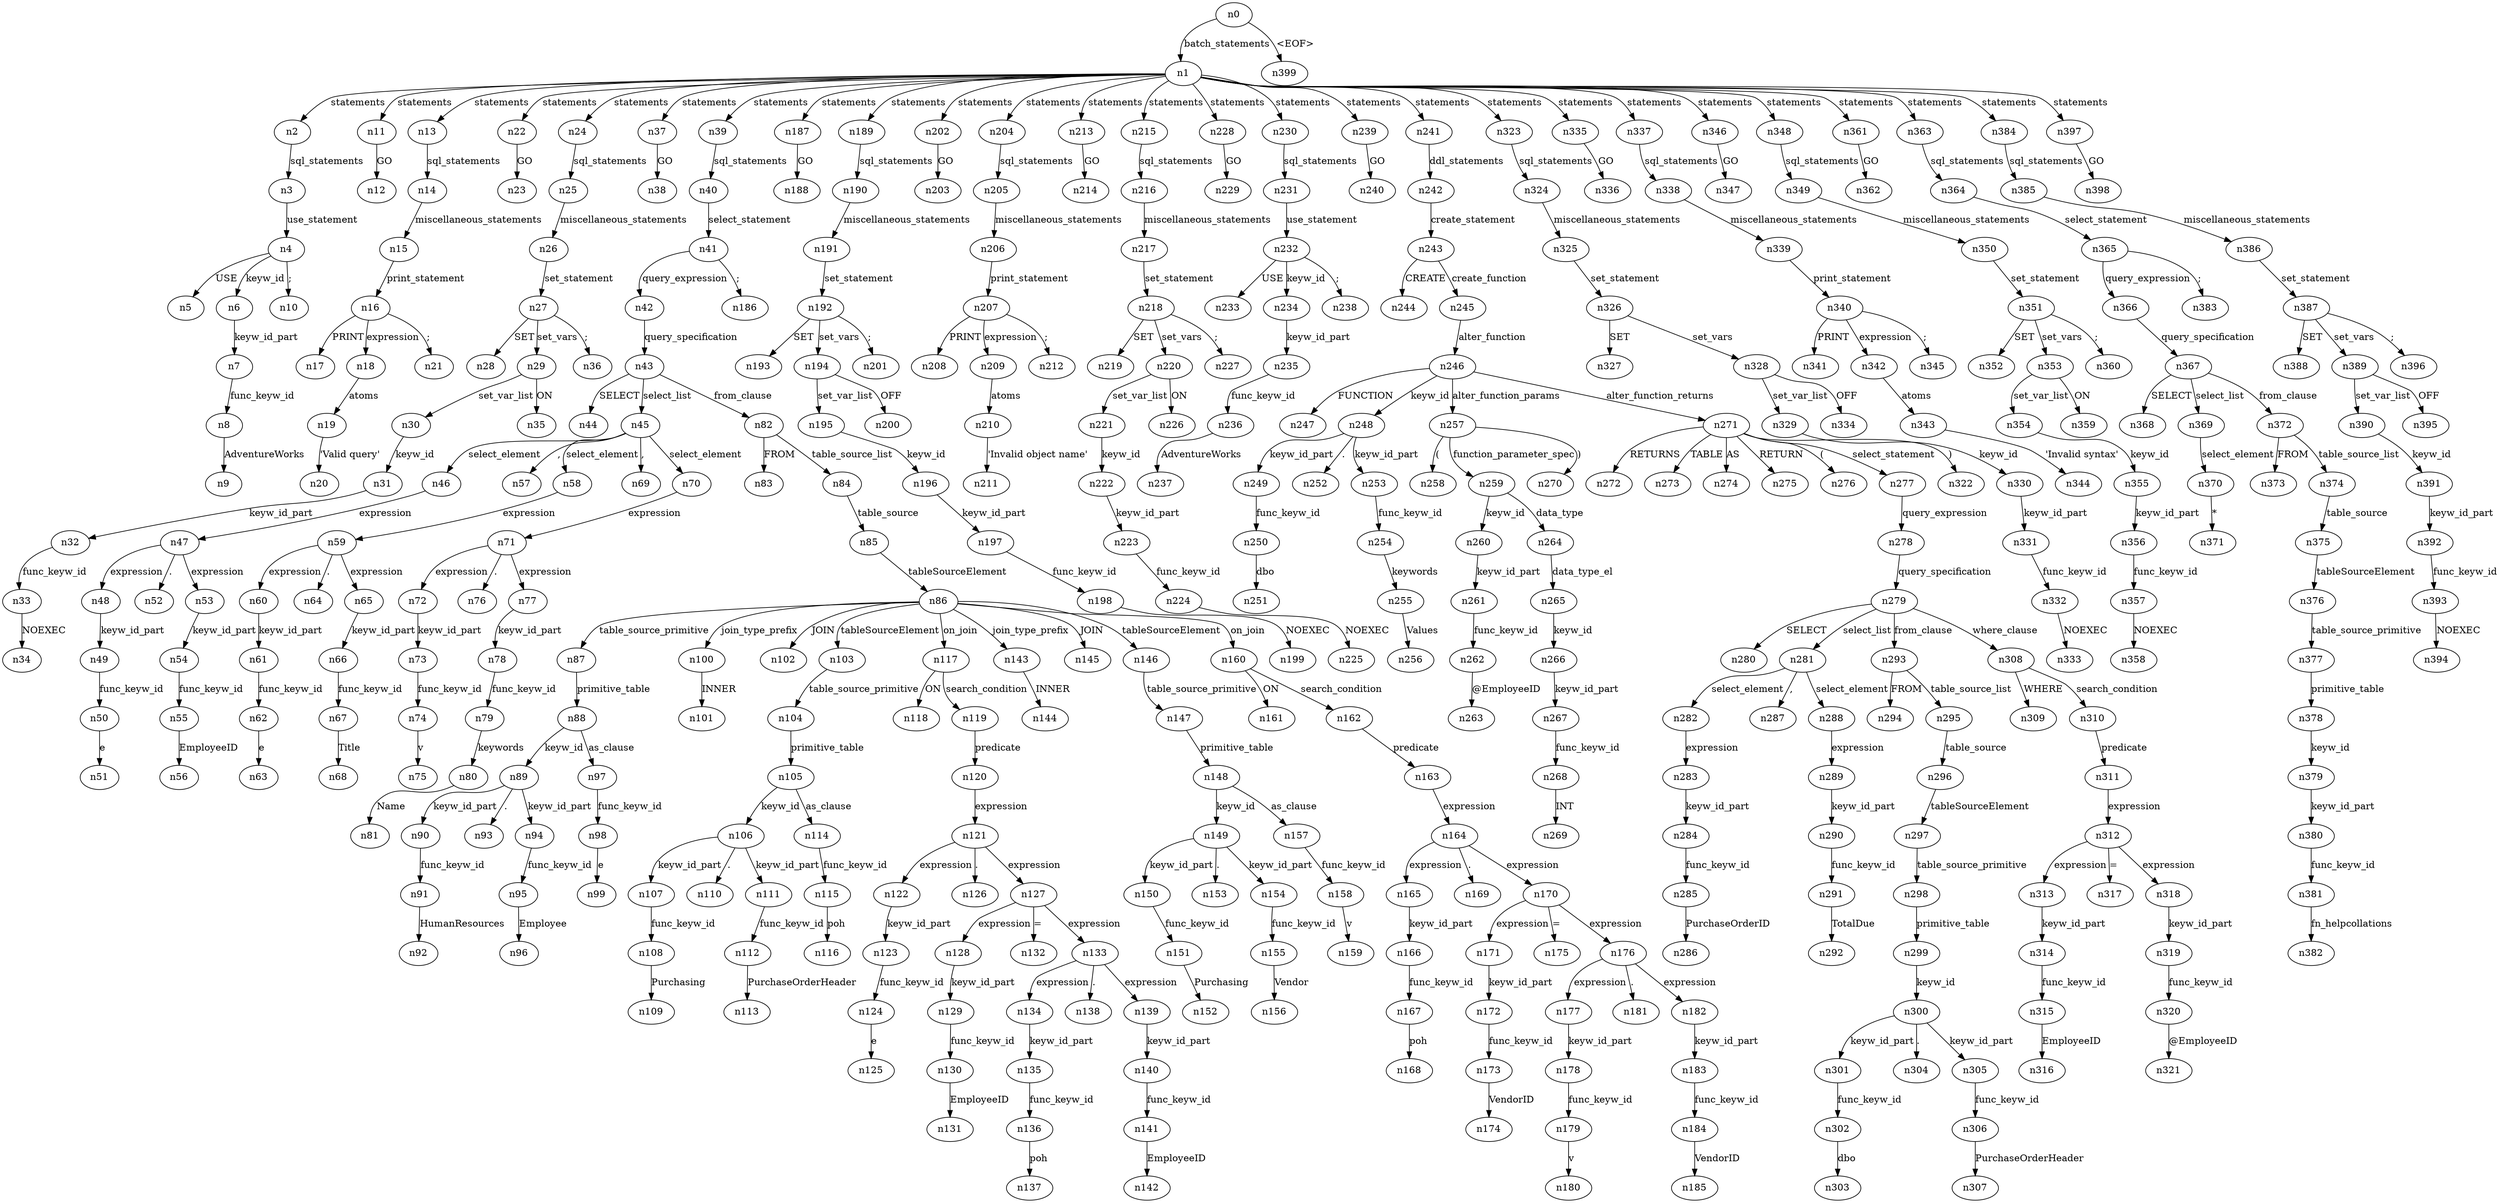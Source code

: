 digraph ParseTree {
  n0 -> n1 [label="batch_statements"];
  n1 -> n2 [label="statements"];
  n2 -> n3 [label="sql_statements"];
  n3 -> n4 [label="use_statement"];
  n4 -> n5 [label="USE"];
  n4 -> n6 [label="keyw_id"];
  n6 -> n7 [label="keyw_id_part"];
  n7 -> n8 [label="func_keyw_id"];
  n8 -> n9 [label="AdventureWorks"];
  n4 -> n10 [label=";"];
  n1 -> n11 [label="statements"];
  n11 -> n12 [label="GO"];
  n1 -> n13 [label="statements"];
  n13 -> n14 [label="sql_statements"];
  n14 -> n15 [label="miscellaneous_statements"];
  n15 -> n16 [label="print_statement"];
  n16 -> n17 [label="PRINT"];
  n16 -> n18 [label="expression"];
  n18 -> n19 [label="atoms"];
  n19 -> n20 [label="'Valid query'"];
  n16 -> n21 [label=";"];
  n1 -> n22 [label="statements"];
  n22 -> n23 [label="GO"];
  n1 -> n24 [label="statements"];
  n24 -> n25 [label="sql_statements"];
  n25 -> n26 [label="miscellaneous_statements"];
  n26 -> n27 [label="set_statement"];
  n27 -> n28 [label="SET"];
  n27 -> n29 [label="set_vars"];
  n29 -> n30 [label="set_var_list"];
  n30 -> n31 [label="keyw_id"];
  n31 -> n32 [label="keyw_id_part"];
  n32 -> n33 [label="func_keyw_id"];
  n33 -> n34 [label="NOEXEC"];
  n29 -> n35 [label="ON"];
  n27 -> n36 [label=";"];
  n1 -> n37 [label="statements"];
  n37 -> n38 [label="GO"];
  n1 -> n39 [label="statements"];
  n39 -> n40 [label="sql_statements"];
  n40 -> n41 [label="select_statement"];
  n41 -> n42 [label="query_expression"];
  n42 -> n43 [label="query_specification"];
  n43 -> n44 [label="SELECT"];
  n43 -> n45 [label="select_list"];
  n45 -> n46 [label="select_element"];
  n46 -> n47 [label="expression"];
  n47 -> n48 [label="expression"];
  n48 -> n49 [label="keyw_id_part"];
  n49 -> n50 [label="func_keyw_id"];
  n50 -> n51 [label="e"];
  n47 -> n52 [label="."];
  n47 -> n53 [label="expression"];
  n53 -> n54 [label="keyw_id_part"];
  n54 -> n55 [label="func_keyw_id"];
  n55 -> n56 [label="EmployeeID"];
  n45 -> n57 [label=","];
  n45 -> n58 [label="select_element"];
  n58 -> n59 [label="expression"];
  n59 -> n60 [label="expression"];
  n60 -> n61 [label="keyw_id_part"];
  n61 -> n62 [label="func_keyw_id"];
  n62 -> n63 [label="e"];
  n59 -> n64 [label="."];
  n59 -> n65 [label="expression"];
  n65 -> n66 [label="keyw_id_part"];
  n66 -> n67 [label="func_keyw_id"];
  n67 -> n68 [label="Title"];
  n45 -> n69 [label=","];
  n45 -> n70 [label="select_element"];
  n70 -> n71 [label="expression"];
  n71 -> n72 [label="expression"];
  n72 -> n73 [label="keyw_id_part"];
  n73 -> n74 [label="func_keyw_id"];
  n74 -> n75 [label="v"];
  n71 -> n76 [label="."];
  n71 -> n77 [label="expression"];
  n77 -> n78 [label="keyw_id_part"];
  n78 -> n79 [label="func_keyw_id"];
  n79 -> n80 [label="keywords"];
  n80 -> n81 [label="Name"];
  n43 -> n82 [label="from_clause"];
  n82 -> n83 [label="FROM"];
  n82 -> n84 [label="table_source_list"];
  n84 -> n85 [label="table_source"];
  n85 -> n86 [label="tableSourceElement"];
  n86 -> n87 [label="table_source_primitive"];
  n87 -> n88 [label="primitive_table"];
  n88 -> n89 [label="keyw_id"];
  n89 -> n90 [label="keyw_id_part"];
  n90 -> n91 [label="func_keyw_id"];
  n91 -> n92 [label="HumanResources"];
  n89 -> n93 [label="."];
  n89 -> n94 [label="keyw_id_part"];
  n94 -> n95 [label="func_keyw_id"];
  n95 -> n96 [label="Employee"];
  n88 -> n97 [label="as_clause"];
  n97 -> n98 [label="func_keyw_id"];
  n98 -> n99 [label="e"];
  n86 -> n100 [label="join_type_prefix"];
  n100 -> n101 [label="INNER"];
  n86 -> n102 [label="JOIN"];
  n86 -> n103 [label="tableSourceElement"];
  n103 -> n104 [label="table_source_primitive"];
  n104 -> n105 [label="primitive_table"];
  n105 -> n106 [label="keyw_id"];
  n106 -> n107 [label="keyw_id_part"];
  n107 -> n108 [label="func_keyw_id"];
  n108 -> n109 [label="Purchasing"];
  n106 -> n110 [label="."];
  n106 -> n111 [label="keyw_id_part"];
  n111 -> n112 [label="func_keyw_id"];
  n112 -> n113 [label="PurchaseOrderHeader"];
  n105 -> n114 [label="as_clause"];
  n114 -> n115 [label="func_keyw_id"];
  n115 -> n116 [label="poh"];
  n86 -> n117 [label="on_join"];
  n117 -> n118 [label="ON"];
  n117 -> n119 [label="search_condition"];
  n119 -> n120 [label="predicate"];
  n120 -> n121 [label="expression"];
  n121 -> n122 [label="expression"];
  n122 -> n123 [label="keyw_id_part"];
  n123 -> n124 [label="func_keyw_id"];
  n124 -> n125 [label="e"];
  n121 -> n126 [label="."];
  n121 -> n127 [label="expression"];
  n127 -> n128 [label="expression"];
  n128 -> n129 [label="keyw_id_part"];
  n129 -> n130 [label="func_keyw_id"];
  n130 -> n131 [label="EmployeeID"];
  n127 -> n132 [label="="];
  n127 -> n133 [label="expression"];
  n133 -> n134 [label="expression"];
  n134 -> n135 [label="keyw_id_part"];
  n135 -> n136 [label="func_keyw_id"];
  n136 -> n137 [label="poh"];
  n133 -> n138 [label="."];
  n133 -> n139 [label="expression"];
  n139 -> n140 [label="keyw_id_part"];
  n140 -> n141 [label="func_keyw_id"];
  n141 -> n142 [label="EmployeeID"];
  n86 -> n143 [label="join_type_prefix"];
  n143 -> n144 [label="INNER"];
  n86 -> n145 [label="JOIN"];
  n86 -> n146 [label="tableSourceElement"];
  n146 -> n147 [label="table_source_primitive"];
  n147 -> n148 [label="primitive_table"];
  n148 -> n149 [label="keyw_id"];
  n149 -> n150 [label="keyw_id_part"];
  n150 -> n151 [label="func_keyw_id"];
  n151 -> n152 [label="Purchasing"];
  n149 -> n153 [label="."];
  n149 -> n154 [label="keyw_id_part"];
  n154 -> n155 [label="func_keyw_id"];
  n155 -> n156 [label="Vendor"];
  n148 -> n157 [label="as_clause"];
  n157 -> n158 [label="func_keyw_id"];
  n158 -> n159 [label="v"];
  n86 -> n160 [label="on_join"];
  n160 -> n161 [label="ON"];
  n160 -> n162 [label="search_condition"];
  n162 -> n163 [label="predicate"];
  n163 -> n164 [label="expression"];
  n164 -> n165 [label="expression"];
  n165 -> n166 [label="keyw_id_part"];
  n166 -> n167 [label="func_keyw_id"];
  n167 -> n168 [label="poh"];
  n164 -> n169 [label="."];
  n164 -> n170 [label="expression"];
  n170 -> n171 [label="expression"];
  n171 -> n172 [label="keyw_id_part"];
  n172 -> n173 [label="func_keyw_id"];
  n173 -> n174 [label="VendorID"];
  n170 -> n175 [label="="];
  n170 -> n176 [label="expression"];
  n176 -> n177 [label="expression"];
  n177 -> n178 [label="keyw_id_part"];
  n178 -> n179 [label="func_keyw_id"];
  n179 -> n180 [label="v"];
  n176 -> n181 [label="."];
  n176 -> n182 [label="expression"];
  n182 -> n183 [label="keyw_id_part"];
  n183 -> n184 [label="func_keyw_id"];
  n184 -> n185 [label="VendorID"];
  n41 -> n186 [label=";"];
  n1 -> n187 [label="statements"];
  n187 -> n188 [label="GO"];
  n1 -> n189 [label="statements"];
  n189 -> n190 [label="sql_statements"];
  n190 -> n191 [label="miscellaneous_statements"];
  n191 -> n192 [label="set_statement"];
  n192 -> n193 [label="SET"];
  n192 -> n194 [label="set_vars"];
  n194 -> n195 [label="set_var_list"];
  n195 -> n196 [label="keyw_id"];
  n196 -> n197 [label="keyw_id_part"];
  n197 -> n198 [label="func_keyw_id"];
  n198 -> n199 [label="NOEXEC"];
  n194 -> n200 [label="OFF"];
  n192 -> n201 [label=";"];
  n1 -> n202 [label="statements"];
  n202 -> n203 [label="GO"];
  n1 -> n204 [label="statements"];
  n204 -> n205 [label="sql_statements"];
  n205 -> n206 [label="miscellaneous_statements"];
  n206 -> n207 [label="print_statement"];
  n207 -> n208 [label="PRINT"];
  n207 -> n209 [label="expression"];
  n209 -> n210 [label="atoms"];
  n210 -> n211 [label="'Invalid object name'"];
  n207 -> n212 [label=";"];
  n1 -> n213 [label="statements"];
  n213 -> n214 [label="GO"];
  n1 -> n215 [label="statements"];
  n215 -> n216 [label="sql_statements"];
  n216 -> n217 [label="miscellaneous_statements"];
  n217 -> n218 [label="set_statement"];
  n218 -> n219 [label="SET"];
  n218 -> n220 [label="set_vars"];
  n220 -> n221 [label="set_var_list"];
  n221 -> n222 [label="keyw_id"];
  n222 -> n223 [label="keyw_id_part"];
  n223 -> n224 [label="func_keyw_id"];
  n224 -> n225 [label="NOEXEC"];
  n220 -> n226 [label="ON"];
  n218 -> n227 [label=";"];
  n1 -> n228 [label="statements"];
  n228 -> n229 [label="GO"];
  n1 -> n230 [label="statements"];
  n230 -> n231 [label="sql_statements"];
  n231 -> n232 [label="use_statement"];
  n232 -> n233 [label="USE"];
  n232 -> n234 [label="keyw_id"];
  n234 -> n235 [label="keyw_id_part"];
  n235 -> n236 [label="func_keyw_id"];
  n236 -> n237 [label="AdventureWorks"];
  n232 -> n238 [label=";"];
  n1 -> n239 [label="statements"];
  n239 -> n240 [label="GO"];
  n1 -> n241 [label="statements"];
  n241 -> n242 [label="ddl_statements"];
  n242 -> n243 [label="create_statement"];
  n243 -> n244 [label="CREATE"];
  n243 -> n245 [label="create_function"];
  n245 -> n246 [label="alter_function"];
  n246 -> n247 [label="FUNCTION"];
  n246 -> n248 [label="keyw_id"];
  n248 -> n249 [label="keyw_id_part"];
  n249 -> n250 [label="func_keyw_id"];
  n250 -> n251 [label="dbo"];
  n248 -> n252 [label="."];
  n248 -> n253 [label="keyw_id_part"];
  n253 -> n254 [label="func_keyw_id"];
  n254 -> n255 [label="keywords"];
  n255 -> n256 [label="Values"];
  n246 -> n257 [label="alter_function_params"];
  n257 -> n258 [label="("];
  n257 -> n259 [label="function_parameter_spec"];
  n259 -> n260 [label="keyw_id"];
  n260 -> n261 [label="keyw_id_part"];
  n261 -> n262 [label="func_keyw_id"];
  n262 -> n263 [label="@EmployeeID"];
  n259 -> n264 [label="data_type"];
  n264 -> n265 [label="data_type_el"];
  n265 -> n266 [label="keyw_id"];
  n266 -> n267 [label="keyw_id_part"];
  n267 -> n268 [label="func_keyw_id"];
  n268 -> n269 [label="INT"];
  n257 -> n270 [label=")"];
  n246 -> n271 [label="alter_function_returns"];
  n271 -> n272 [label="RETURNS"];
  n271 -> n273 [label="TABLE"];
  n271 -> n274 [label="AS"];
  n271 -> n275 [label="RETURN"];
  n271 -> n276 [label="("];
  n271 -> n277 [label="select_statement"];
  n277 -> n278 [label="query_expression"];
  n278 -> n279 [label="query_specification"];
  n279 -> n280 [label="SELECT"];
  n279 -> n281 [label="select_list"];
  n281 -> n282 [label="select_element"];
  n282 -> n283 [label="expression"];
  n283 -> n284 [label="keyw_id_part"];
  n284 -> n285 [label="func_keyw_id"];
  n285 -> n286 [label="PurchaseOrderID"];
  n281 -> n287 [label=","];
  n281 -> n288 [label="select_element"];
  n288 -> n289 [label="expression"];
  n289 -> n290 [label="keyw_id_part"];
  n290 -> n291 [label="func_keyw_id"];
  n291 -> n292 [label="TotalDue"];
  n279 -> n293 [label="from_clause"];
  n293 -> n294 [label="FROM"];
  n293 -> n295 [label="table_source_list"];
  n295 -> n296 [label="table_source"];
  n296 -> n297 [label="tableSourceElement"];
  n297 -> n298 [label="table_source_primitive"];
  n298 -> n299 [label="primitive_table"];
  n299 -> n300 [label="keyw_id"];
  n300 -> n301 [label="keyw_id_part"];
  n301 -> n302 [label="func_keyw_id"];
  n302 -> n303 [label="dbo"];
  n300 -> n304 [label="."];
  n300 -> n305 [label="keyw_id_part"];
  n305 -> n306 [label="func_keyw_id"];
  n306 -> n307 [label="PurchaseOrderHeader"];
  n279 -> n308 [label="where_clause"];
  n308 -> n309 [label="WHERE"];
  n308 -> n310 [label="search_condition"];
  n310 -> n311 [label="predicate"];
  n311 -> n312 [label="expression"];
  n312 -> n313 [label="expression"];
  n313 -> n314 [label="keyw_id_part"];
  n314 -> n315 [label="func_keyw_id"];
  n315 -> n316 [label="EmployeeID"];
  n312 -> n317 [label="="];
  n312 -> n318 [label="expression"];
  n318 -> n319 [label="keyw_id_part"];
  n319 -> n320 [label="func_keyw_id"];
  n320 -> n321 [label="@EmployeeID"];
  n271 -> n322 [label=")"];
  n1 -> n323 [label="statements"];
  n323 -> n324 [label="sql_statements"];
  n324 -> n325 [label="miscellaneous_statements"];
  n325 -> n326 [label="set_statement"];
  n326 -> n327 [label="SET"];
  n326 -> n328 [label="set_vars"];
  n328 -> n329 [label="set_var_list"];
  n329 -> n330 [label="keyw_id"];
  n330 -> n331 [label="keyw_id_part"];
  n331 -> n332 [label="func_keyw_id"];
  n332 -> n333 [label="NOEXEC"];
  n328 -> n334 [label="OFF"];
  n1 -> n335 [label="statements"];
  n335 -> n336 [label="GO"];
  n1 -> n337 [label="statements"];
  n337 -> n338 [label="sql_statements"];
  n338 -> n339 [label="miscellaneous_statements"];
  n339 -> n340 [label="print_statement"];
  n340 -> n341 [label="PRINT"];
  n340 -> n342 [label="expression"];
  n342 -> n343 [label="atoms"];
  n343 -> n344 [label="'Invalid syntax'"];
  n340 -> n345 [label=";"];
  n1 -> n346 [label="statements"];
  n346 -> n347 [label="GO"];
  n1 -> n348 [label="statements"];
  n348 -> n349 [label="sql_statements"];
  n349 -> n350 [label="miscellaneous_statements"];
  n350 -> n351 [label="set_statement"];
  n351 -> n352 [label="SET"];
  n351 -> n353 [label="set_vars"];
  n353 -> n354 [label="set_var_list"];
  n354 -> n355 [label="keyw_id"];
  n355 -> n356 [label="keyw_id_part"];
  n356 -> n357 [label="func_keyw_id"];
  n357 -> n358 [label="NOEXEC"];
  n353 -> n359 [label="ON"];
  n351 -> n360 [label=";"];
  n1 -> n361 [label="statements"];
  n361 -> n362 [label="GO"];
  n1 -> n363 [label="statements"];
  n363 -> n364 [label="sql_statements"];
  n364 -> n365 [label="select_statement"];
  n365 -> n366 [label="query_expression"];
  n366 -> n367 [label="query_specification"];
  n367 -> n368 [label="SELECT"];
  n367 -> n369 [label="select_list"];
  n369 -> n370 [label="select_element"];
  n370 -> n371 [label="*"];
  n367 -> n372 [label="from_clause"];
  n372 -> n373 [label="FROM"];
  n372 -> n374 [label="table_source_list"];
  n374 -> n375 [label="table_source"];
  n375 -> n376 [label="tableSourceElement"];
  n376 -> n377 [label="table_source_primitive"];
  n377 -> n378 [label="primitive_table"];
  n378 -> n379 [label="keyw_id"];
  n379 -> n380 [label="keyw_id_part"];
  n380 -> n381 [label="func_keyw_id"];
  n381 -> n382 [label="fn_helpcollations"];
  n365 -> n383 [label=";"];
  n1 -> n384 [label="statements"];
  n384 -> n385 [label="sql_statements"];
  n385 -> n386 [label="miscellaneous_statements"];
  n386 -> n387 [label="set_statement"];
  n387 -> n388 [label="SET"];
  n387 -> n389 [label="set_vars"];
  n389 -> n390 [label="set_var_list"];
  n390 -> n391 [label="keyw_id"];
  n391 -> n392 [label="keyw_id_part"];
  n392 -> n393 [label="func_keyw_id"];
  n393 -> n394 [label="NOEXEC"];
  n389 -> n395 [label="OFF"];
  n387 -> n396 [label=";"];
  n1 -> n397 [label="statements"];
  n397 -> n398 [label="GO"];
  n0 -> n399 [label="<EOF>"];
}